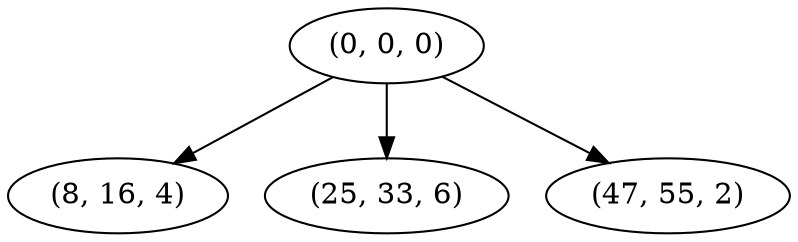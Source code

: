 digraph tree {
    "(0, 0, 0)";
    "(8, 16, 4)";
    "(25, 33, 6)";
    "(47, 55, 2)";
    "(0, 0, 0)" -> "(8, 16, 4)";
    "(0, 0, 0)" -> "(25, 33, 6)";
    "(0, 0, 0)" -> "(47, 55, 2)";
}
